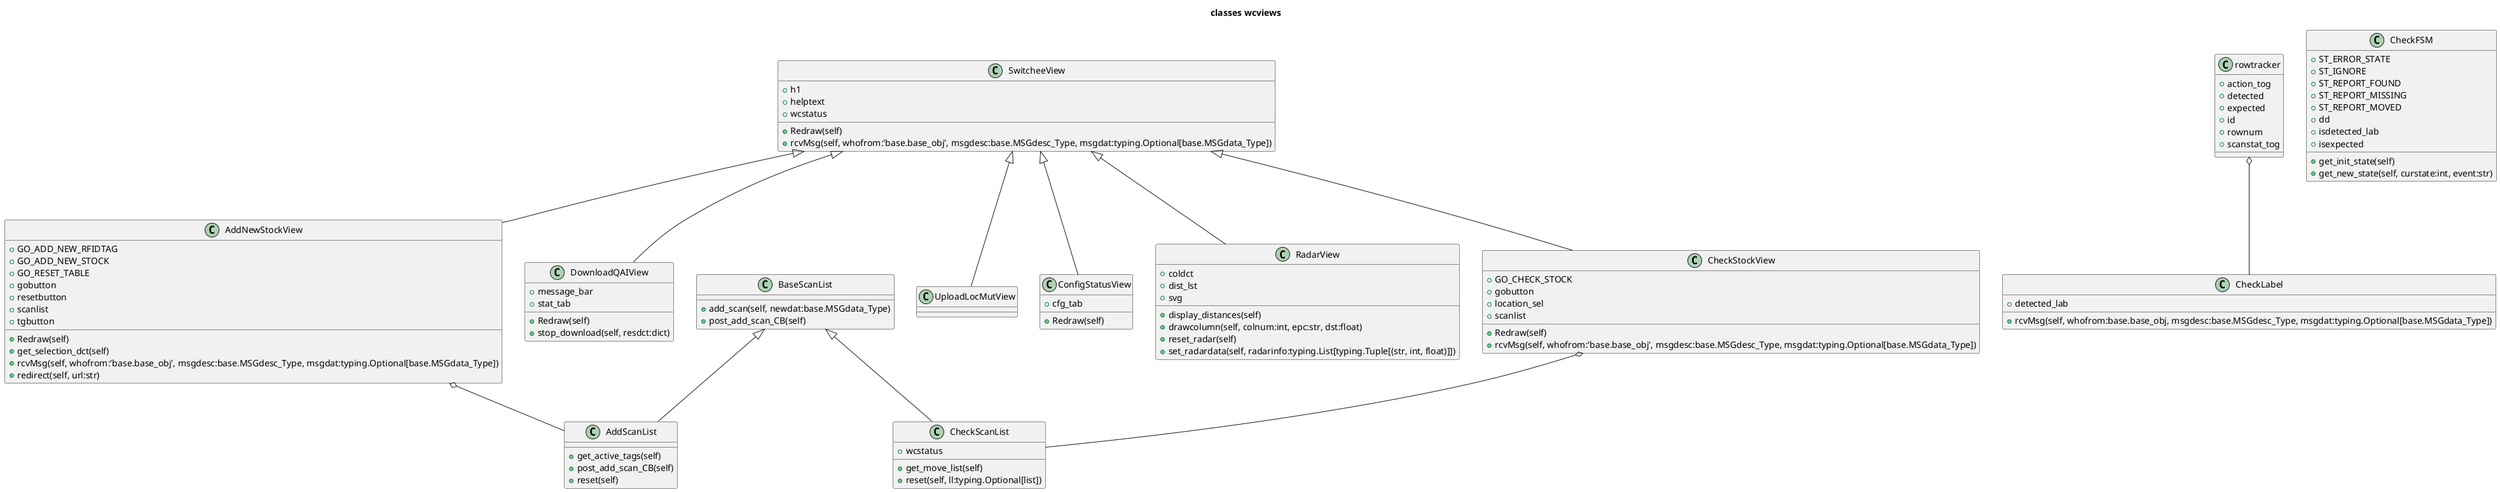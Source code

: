@startuml
title classes wcviews
class SwitcheeView {
    +h1
    +helptext
    +wcstatus
    +Redraw(self)
    +rcvMsg(self, whofrom:'base.base_obj', msgdesc:base.MSGdesc_Type, msgdat:typing.Optional[base.MSGdata_Type])
}
class RadarView {
    +coldct
    +dist_lst
    +svg
    +display_distances(self)
    +drawcolumn(self, colnum:int, epc:str, dst:float)
    +reset_radar(self)
    +set_radardata(self, radarinfo:typing.List[typing.Tuple[(str, int, float)]])
}
class BaseScanList {
    +add_scan(self, newdat:base.MSGdata_Type)
    +post_add_scan_CB(self)
}
class AddScanList {
    +get_active_tags(self)
    +post_add_scan_CB(self)
    +reset(self)
}
class AddNewStockView {
    +GO_ADD_NEW_RFIDTAG
    +GO_ADD_NEW_STOCK
    +GO_RESET_TABLE
    +gobutton
    +resetbutton
    +scanlist
    +tgbutton
    +Redraw(self)
    +get_selection_dct(self)
    +rcvMsg(self, whofrom:'base.base_obj', msgdesc:base.MSGdesc_Type, msgdat:typing.Optional[base.MSGdata_Type])
    +redirect(self, url:str)
}
class DownloadQAIView {
    +message_bar
    +stat_tab
    +Redraw(self)
    +stop_download(self, resdct:dict)
}
class rowtracker {
    +action_tog
    +detected
    +expected
    +id
    +rownum
    +scanstat_tog
}
class CheckFSM {
    +ST_ERROR_STATE
    +ST_IGNORE
    +ST_REPORT_FOUND
    +ST_REPORT_MISSING
    +ST_REPORT_MOVED
    +dd
    +isdetected_lab
    +isexpected
    +get_init_state(self)
    +get_new_state(self, curstate:int, event:str)
}
class CheckLabel {
    +detected_lab
    +rcvMsg(self, whofrom:base.base_obj, msgdesc:base.MSGdesc_Type, msgdat:typing.Optional[base.MSGdata_Type])
}
class CheckScanList {
    +wcstatus
    +get_move_list(self)
    +reset(self, ll:typing.Optional[list])
}
class CheckStockView {
    +GO_CHECK_STOCK
    +gobutton
    +location_sel
    +scanlist
    +Redraw(self)
    +rcvMsg(self, whofrom:'base.base_obj', msgdesc:base.MSGdesc_Type, msgdat:typing.Optional[base.MSGdata_Type])
}
class UploadLocMutView 
class ConfigStatusView {
    +cfg_tab
    +Redraw(self)
}

SwitcheeView <|-- RadarView
BaseScanList <|-- AddScanList
SwitcheeView <|-- AddNewStockView
SwitcheeView <|-- DownloadQAIView
BaseScanList <|-- CheckScanList
SwitcheeView <|-- CheckStockView
SwitcheeView <|-- UploadLocMutView
SwitcheeView <|-- ConfigStatusView
AddNewStockView o-- AddScanList
rowtracker o-- CheckLabel
CheckStockView o-- CheckScanList

@enduml
